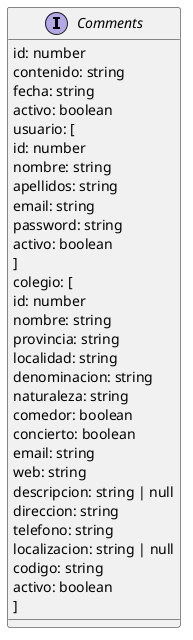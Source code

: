 @startuml

interface Comments {
  id: number
  contenido: string
  fecha: string
  activo: boolean
  usuario: [
    id: number
    nombre: string
    apellidos: string
    email: string
    password: string
    activo: boolean
  ]
  colegio: [
    id: number
    nombre: string
    provincia: string
    localidad: string
    denominacion: string
    naturaleza: string
    comedor: boolean
    concierto: boolean
    email: string
    web: string
    descripcion: string | null
    direccion: string
    telefono: string
    localizacion: string | null
    codigo: string
    activo: boolean
  ]
}

@enduml